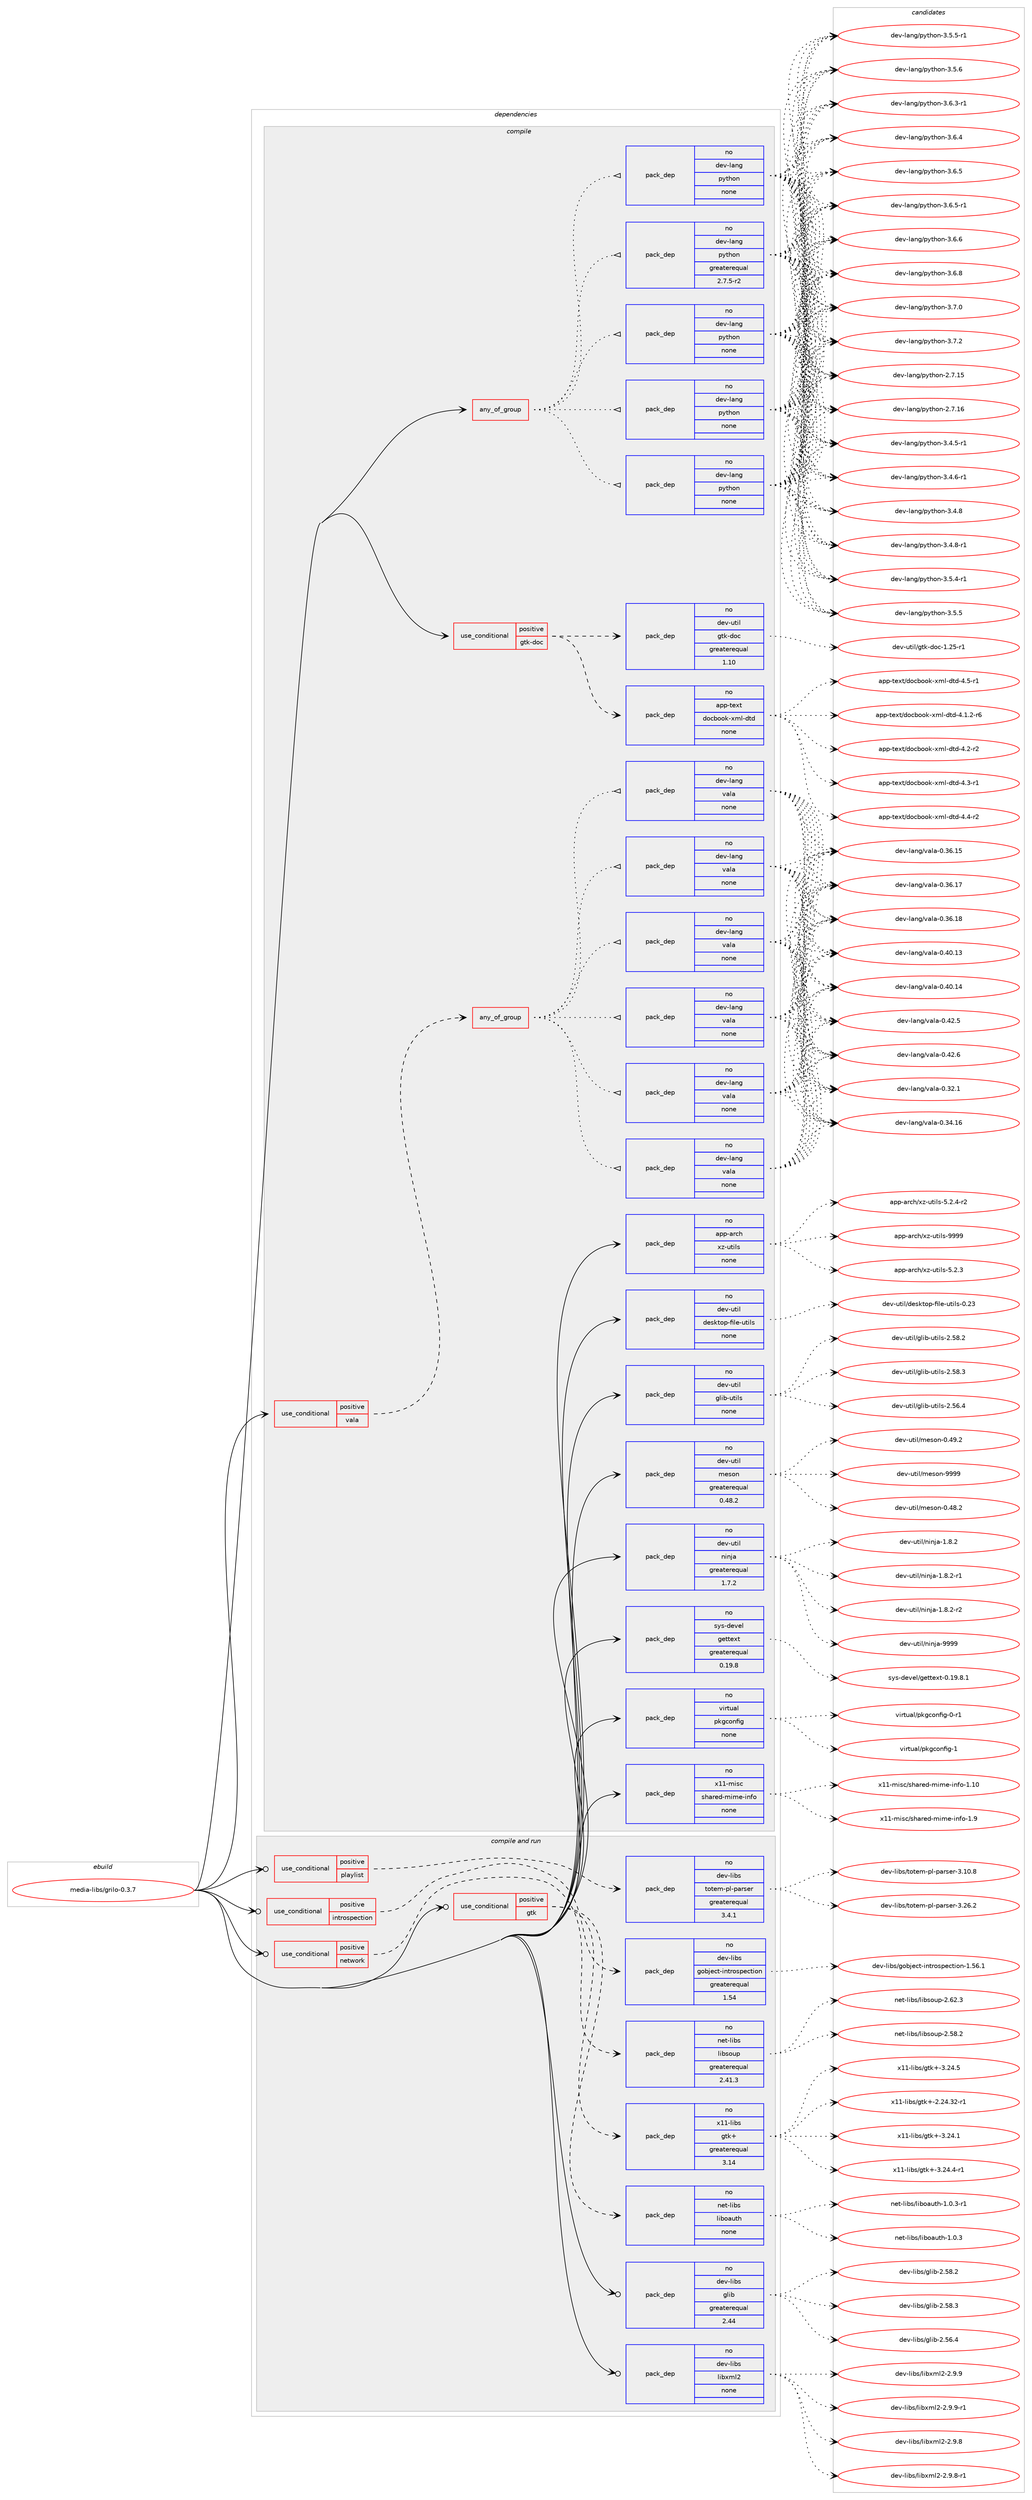 digraph prolog {

# *************
# Graph options
# *************

newrank=true;
concentrate=true;
compound=true;
graph [rankdir=LR,fontname=Helvetica,fontsize=10,ranksep=1.5];#, ranksep=2.5, nodesep=0.2];
edge  [arrowhead=vee];
node  [fontname=Helvetica,fontsize=10];

# **********
# The ebuild
# **********

subgraph cluster_leftcol {
color=gray;
rank=same;
label=<<i>ebuild</i>>;
id [label="media-libs/grilo-0.3.7", color=red, width=4, href="../media-libs/grilo-0.3.7.svg"];
}

# ****************
# The dependencies
# ****************

subgraph cluster_midcol {
color=gray;
label=<<i>dependencies</i>>;
subgraph cluster_compile {
fillcolor="#eeeeee";
style=filled;
label=<<i>compile</i>>;
subgraph any25022 {
dependency1610901 [label=<<TABLE BORDER="0" CELLBORDER="1" CELLSPACING="0" CELLPADDING="4"><TR><TD CELLPADDING="10">any_of_group</TD></TR></TABLE>>, shape=none, color=red];subgraph pack1151162 {
dependency1610902 [label=<<TABLE BORDER="0" CELLBORDER="1" CELLSPACING="0" CELLPADDING="4" WIDTH="220"><TR><TD ROWSPAN="6" CELLPADDING="30">pack_dep</TD></TR><TR><TD WIDTH="110">no</TD></TR><TR><TD>dev-lang</TD></TR><TR><TD>python</TD></TR><TR><TD>none</TD></TR><TR><TD></TD></TR></TABLE>>, shape=none, color=blue];
}
dependency1610901:e -> dependency1610902:w [weight=20,style="dotted",arrowhead="oinv"];
subgraph pack1151163 {
dependency1610903 [label=<<TABLE BORDER="0" CELLBORDER="1" CELLSPACING="0" CELLPADDING="4" WIDTH="220"><TR><TD ROWSPAN="6" CELLPADDING="30">pack_dep</TD></TR><TR><TD WIDTH="110">no</TD></TR><TR><TD>dev-lang</TD></TR><TR><TD>python</TD></TR><TR><TD>none</TD></TR><TR><TD></TD></TR></TABLE>>, shape=none, color=blue];
}
dependency1610901:e -> dependency1610903:w [weight=20,style="dotted",arrowhead="oinv"];
subgraph pack1151164 {
dependency1610904 [label=<<TABLE BORDER="0" CELLBORDER="1" CELLSPACING="0" CELLPADDING="4" WIDTH="220"><TR><TD ROWSPAN="6" CELLPADDING="30">pack_dep</TD></TR><TR><TD WIDTH="110">no</TD></TR><TR><TD>dev-lang</TD></TR><TR><TD>python</TD></TR><TR><TD>none</TD></TR><TR><TD></TD></TR></TABLE>>, shape=none, color=blue];
}
dependency1610901:e -> dependency1610904:w [weight=20,style="dotted",arrowhead="oinv"];
subgraph pack1151165 {
dependency1610905 [label=<<TABLE BORDER="0" CELLBORDER="1" CELLSPACING="0" CELLPADDING="4" WIDTH="220"><TR><TD ROWSPAN="6" CELLPADDING="30">pack_dep</TD></TR><TR><TD WIDTH="110">no</TD></TR><TR><TD>dev-lang</TD></TR><TR><TD>python</TD></TR><TR><TD>none</TD></TR><TR><TD></TD></TR></TABLE>>, shape=none, color=blue];
}
dependency1610901:e -> dependency1610905:w [weight=20,style="dotted",arrowhead="oinv"];
subgraph pack1151166 {
dependency1610906 [label=<<TABLE BORDER="0" CELLBORDER="1" CELLSPACING="0" CELLPADDING="4" WIDTH="220"><TR><TD ROWSPAN="6" CELLPADDING="30">pack_dep</TD></TR><TR><TD WIDTH="110">no</TD></TR><TR><TD>dev-lang</TD></TR><TR><TD>python</TD></TR><TR><TD>greaterequal</TD></TR><TR><TD>2.7.5-r2</TD></TR></TABLE>>, shape=none, color=blue];
}
dependency1610901:e -> dependency1610906:w [weight=20,style="dotted",arrowhead="oinv"];
}
id:e -> dependency1610901:w [weight=20,style="solid",arrowhead="vee"];
subgraph cond434018 {
dependency1610907 [label=<<TABLE BORDER="0" CELLBORDER="1" CELLSPACING="0" CELLPADDING="4"><TR><TD ROWSPAN="3" CELLPADDING="10">use_conditional</TD></TR><TR><TD>positive</TD></TR><TR><TD>gtk-doc</TD></TR></TABLE>>, shape=none, color=red];
subgraph pack1151167 {
dependency1610908 [label=<<TABLE BORDER="0" CELLBORDER="1" CELLSPACING="0" CELLPADDING="4" WIDTH="220"><TR><TD ROWSPAN="6" CELLPADDING="30">pack_dep</TD></TR><TR><TD WIDTH="110">no</TD></TR><TR><TD>dev-util</TD></TR><TR><TD>gtk-doc</TD></TR><TR><TD>greaterequal</TD></TR><TR><TD>1.10</TD></TR></TABLE>>, shape=none, color=blue];
}
dependency1610907:e -> dependency1610908:w [weight=20,style="dashed",arrowhead="vee"];
subgraph pack1151168 {
dependency1610909 [label=<<TABLE BORDER="0" CELLBORDER="1" CELLSPACING="0" CELLPADDING="4" WIDTH="220"><TR><TD ROWSPAN="6" CELLPADDING="30">pack_dep</TD></TR><TR><TD WIDTH="110">no</TD></TR><TR><TD>app-text</TD></TR><TR><TD>docbook-xml-dtd</TD></TR><TR><TD>none</TD></TR><TR><TD></TD></TR></TABLE>>, shape=none, color=blue];
}
dependency1610907:e -> dependency1610909:w [weight=20,style="dashed",arrowhead="vee"];
}
id:e -> dependency1610907:w [weight=20,style="solid",arrowhead="vee"];
subgraph cond434019 {
dependency1610910 [label=<<TABLE BORDER="0" CELLBORDER="1" CELLSPACING="0" CELLPADDING="4"><TR><TD ROWSPAN="3" CELLPADDING="10">use_conditional</TD></TR><TR><TD>positive</TD></TR><TR><TD>vala</TD></TR></TABLE>>, shape=none, color=red];
subgraph any25023 {
dependency1610911 [label=<<TABLE BORDER="0" CELLBORDER="1" CELLSPACING="0" CELLPADDING="4"><TR><TD CELLPADDING="10">any_of_group</TD></TR></TABLE>>, shape=none, color=red];subgraph pack1151169 {
dependency1610912 [label=<<TABLE BORDER="0" CELLBORDER="1" CELLSPACING="0" CELLPADDING="4" WIDTH="220"><TR><TD ROWSPAN="6" CELLPADDING="30">pack_dep</TD></TR><TR><TD WIDTH="110">no</TD></TR><TR><TD>dev-lang</TD></TR><TR><TD>vala</TD></TR><TR><TD>none</TD></TR><TR><TD></TD></TR></TABLE>>, shape=none, color=blue];
}
dependency1610911:e -> dependency1610912:w [weight=20,style="dotted",arrowhead="oinv"];
subgraph pack1151170 {
dependency1610913 [label=<<TABLE BORDER="0" CELLBORDER="1" CELLSPACING="0" CELLPADDING="4" WIDTH="220"><TR><TD ROWSPAN="6" CELLPADDING="30">pack_dep</TD></TR><TR><TD WIDTH="110">no</TD></TR><TR><TD>dev-lang</TD></TR><TR><TD>vala</TD></TR><TR><TD>none</TD></TR><TR><TD></TD></TR></TABLE>>, shape=none, color=blue];
}
dependency1610911:e -> dependency1610913:w [weight=20,style="dotted",arrowhead="oinv"];
subgraph pack1151171 {
dependency1610914 [label=<<TABLE BORDER="0" CELLBORDER="1" CELLSPACING="0" CELLPADDING="4" WIDTH="220"><TR><TD ROWSPAN="6" CELLPADDING="30">pack_dep</TD></TR><TR><TD WIDTH="110">no</TD></TR><TR><TD>dev-lang</TD></TR><TR><TD>vala</TD></TR><TR><TD>none</TD></TR><TR><TD></TD></TR></TABLE>>, shape=none, color=blue];
}
dependency1610911:e -> dependency1610914:w [weight=20,style="dotted",arrowhead="oinv"];
subgraph pack1151172 {
dependency1610915 [label=<<TABLE BORDER="0" CELLBORDER="1" CELLSPACING="0" CELLPADDING="4" WIDTH="220"><TR><TD ROWSPAN="6" CELLPADDING="30">pack_dep</TD></TR><TR><TD WIDTH="110">no</TD></TR><TR><TD>dev-lang</TD></TR><TR><TD>vala</TD></TR><TR><TD>none</TD></TR><TR><TD></TD></TR></TABLE>>, shape=none, color=blue];
}
dependency1610911:e -> dependency1610915:w [weight=20,style="dotted",arrowhead="oinv"];
subgraph pack1151173 {
dependency1610916 [label=<<TABLE BORDER="0" CELLBORDER="1" CELLSPACING="0" CELLPADDING="4" WIDTH="220"><TR><TD ROWSPAN="6" CELLPADDING="30">pack_dep</TD></TR><TR><TD WIDTH="110">no</TD></TR><TR><TD>dev-lang</TD></TR><TR><TD>vala</TD></TR><TR><TD>none</TD></TR><TR><TD></TD></TR></TABLE>>, shape=none, color=blue];
}
dependency1610911:e -> dependency1610916:w [weight=20,style="dotted",arrowhead="oinv"];
subgraph pack1151174 {
dependency1610917 [label=<<TABLE BORDER="0" CELLBORDER="1" CELLSPACING="0" CELLPADDING="4" WIDTH="220"><TR><TD ROWSPAN="6" CELLPADDING="30">pack_dep</TD></TR><TR><TD WIDTH="110">no</TD></TR><TR><TD>dev-lang</TD></TR><TR><TD>vala</TD></TR><TR><TD>none</TD></TR><TR><TD></TD></TR></TABLE>>, shape=none, color=blue];
}
dependency1610911:e -> dependency1610917:w [weight=20,style="dotted",arrowhead="oinv"];
}
dependency1610910:e -> dependency1610911:w [weight=20,style="dashed",arrowhead="vee"];
}
id:e -> dependency1610910:w [weight=20,style="solid",arrowhead="vee"];
subgraph pack1151175 {
dependency1610918 [label=<<TABLE BORDER="0" CELLBORDER="1" CELLSPACING="0" CELLPADDING="4" WIDTH="220"><TR><TD ROWSPAN="6" CELLPADDING="30">pack_dep</TD></TR><TR><TD WIDTH="110">no</TD></TR><TR><TD>app-arch</TD></TR><TR><TD>xz-utils</TD></TR><TR><TD>none</TD></TR><TR><TD></TD></TR></TABLE>>, shape=none, color=blue];
}
id:e -> dependency1610918:w [weight=20,style="solid",arrowhead="vee"];
subgraph pack1151176 {
dependency1610919 [label=<<TABLE BORDER="0" CELLBORDER="1" CELLSPACING="0" CELLPADDING="4" WIDTH="220"><TR><TD ROWSPAN="6" CELLPADDING="30">pack_dep</TD></TR><TR><TD WIDTH="110">no</TD></TR><TR><TD>dev-util</TD></TR><TR><TD>desktop-file-utils</TD></TR><TR><TD>none</TD></TR><TR><TD></TD></TR></TABLE>>, shape=none, color=blue];
}
id:e -> dependency1610919:w [weight=20,style="solid",arrowhead="vee"];
subgraph pack1151177 {
dependency1610920 [label=<<TABLE BORDER="0" CELLBORDER="1" CELLSPACING="0" CELLPADDING="4" WIDTH="220"><TR><TD ROWSPAN="6" CELLPADDING="30">pack_dep</TD></TR><TR><TD WIDTH="110">no</TD></TR><TR><TD>dev-util</TD></TR><TR><TD>glib-utils</TD></TR><TR><TD>none</TD></TR><TR><TD></TD></TR></TABLE>>, shape=none, color=blue];
}
id:e -> dependency1610920:w [weight=20,style="solid",arrowhead="vee"];
subgraph pack1151178 {
dependency1610921 [label=<<TABLE BORDER="0" CELLBORDER="1" CELLSPACING="0" CELLPADDING="4" WIDTH="220"><TR><TD ROWSPAN="6" CELLPADDING="30">pack_dep</TD></TR><TR><TD WIDTH="110">no</TD></TR><TR><TD>dev-util</TD></TR><TR><TD>meson</TD></TR><TR><TD>greaterequal</TD></TR><TR><TD>0.48.2</TD></TR></TABLE>>, shape=none, color=blue];
}
id:e -> dependency1610921:w [weight=20,style="solid",arrowhead="vee"];
subgraph pack1151179 {
dependency1610922 [label=<<TABLE BORDER="0" CELLBORDER="1" CELLSPACING="0" CELLPADDING="4" WIDTH="220"><TR><TD ROWSPAN="6" CELLPADDING="30">pack_dep</TD></TR><TR><TD WIDTH="110">no</TD></TR><TR><TD>dev-util</TD></TR><TR><TD>ninja</TD></TR><TR><TD>greaterequal</TD></TR><TR><TD>1.7.2</TD></TR></TABLE>>, shape=none, color=blue];
}
id:e -> dependency1610922:w [weight=20,style="solid",arrowhead="vee"];
subgraph pack1151180 {
dependency1610923 [label=<<TABLE BORDER="0" CELLBORDER="1" CELLSPACING="0" CELLPADDING="4" WIDTH="220"><TR><TD ROWSPAN="6" CELLPADDING="30">pack_dep</TD></TR><TR><TD WIDTH="110">no</TD></TR><TR><TD>sys-devel</TD></TR><TR><TD>gettext</TD></TR><TR><TD>greaterequal</TD></TR><TR><TD>0.19.8</TD></TR></TABLE>>, shape=none, color=blue];
}
id:e -> dependency1610923:w [weight=20,style="solid",arrowhead="vee"];
subgraph pack1151181 {
dependency1610924 [label=<<TABLE BORDER="0" CELLBORDER="1" CELLSPACING="0" CELLPADDING="4" WIDTH="220"><TR><TD ROWSPAN="6" CELLPADDING="30">pack_dep</TD></TR><TR><TD WIDTH="110">no</TD></TR><TR><TD>virtual</TD></TR><TR><TD>pkgconfig</TD></TR><TR><TD>none</TD></TR><TR><TD></TD></TR></TABLE>>, shape=none, color=blue];
}
id:e -> dependency1610924:w [weight=20,style="solid",arrowhead="vee"];
subgraph pack1151182 {
dependency1610925 [label=<<TABLE BORDER="0" CELLBORDER="1" CELLSPACING="0" CELLPADDING="4" WIDTH="220"><TR><TD ROWSPAN="6" CELLPADDING="30">pack_dep</TD></TR><TR><TD WIDTH="110">no</TD></TR><TR><TD>x11-misc</TD></TR><TR><TD>shared-mime-info</TD></TR><TR><TD>none</TD></TR><TR><TD></TD></TR></TABLE>>, shape=none, color=blue];
}
id:e -> dependency1610925:w [weight=20,style="solid",arrowhead="vee"];
}
subgraph cluster_compileandrun {
fillcolor="#eeeeee";
style=filled;
label=<<i>compile and run</i>>;
subgraph cond434020 {
dependency1610926 [label=<<TABLE BORDER="0" CELLBORDER="1" CELLSPACING="0" CELLPADDING="4"><TR><TD ROWSPAN="3" CELLPADDING="10">use_conditional</TD></TR><TR><TD>positive</TD></TR><TR><TD>gtk</TD></TR></TABLE>>, shape=none, color=red];
subgraph pack1151183 {
dependency1610927 [label=<<TABLE BORDER="0" CELLBORDER="1" CELLSPACING="0" CELLPADDING="4" WIDTH="220"><TR><TD ROWSPAN="6" CELLPADDING="30">pack_dep</TD></TR><TR><TD WIDTH="110">no</TD></TR><TR><TD>net-libs</TD></TR><TR><TD>liboauth</TD></TR><TR><TD>none</TD></TR><TR><TD></TD></TR></TABLE>>, shape=none, color=blue];
}
dependency1610926:e -> dependency1610927:w [weight=20,style="dashed",arrowhead="vee"];
subgraph pack1151184 {
dependency1610928 [label=<<TABLE BORDER="0" CELLBORDER="1" CELLSPACING="0" CELLPADDING="4" WIDTH="220"><TR><TD ROWSPAN="6" CELLPADDING="30">pack_dep</TD></TR><TR><TD WIDTH="110">no</TD></TR><TR><TD>x11-libs</TD></TR><TR><TD>gtk+</TD></TR><TR><TD>greaterequal</TD></TR><TR><TD>3.14</TD></TR></TABLE>>, shape=none, color=blue];
}
dependency1610926:e -> dependency1610928:w [weight=20,style="dashed",arrowhead="vee"];
}
id:e -> dependency1610926:w [weight=20,style="solid",arrowhead="odotvee"];
subgraph cond434021 {
dependency1610929 [label=<<TABLE BORDER="0" CELLBORDER="1" CELLSPACING="0" CELLPADDING="4"><TR><TD ROWSPAN="3" CELLPADDING="10">use_conditional</TD></TR><TR><TD>positive</TD></TR><TR><TD>introspection</TD></TR></TABLE>>, shape=none, color=red];
subgraph pack1151185 {
dependency1610930 [label=<<TABLE BORDER="0" CELLBORDER="1" CELLSPACING="0" CELLPADDING="4" WIDTH="220"><TR><TD ROWSPAN="6" CELLPADDING="30">pack_dep</TD></TR><TR><TD WIDTH="110">no</TD></TR><TR><TD>dev-libs</TD></TR><TR><TD>gobject-introspection</TD></TR><TR><TD>greaterequal</TD></TR><TR><TD>1.54</TD></TR></TABLE>>, shape=none, color=blue];
}
dependency1610929:e -> dependency1610930:w [weight=20,style="dashed",arrowhead="vee"];
}
id:e -> dependency1610929:w [weight=20,style="solid",arrowhead="odotvee"];
subgraph cond434022 {
dependency1610931 [label=<<TABLE BORDER="0" CELLBORDER="1" CELLSPACING="0" CELLPADDING="4"><TR><TD ROWSPAN="3" CELLPADDING="10">use_conditional</TD></TR><TR><TD>positive</TD></TR><TR><TD>network</TD></TR></TABLE>>, shape=none, color=red];
subgraph pack1151186 {
dependency1610932 [label=<<TABLE BORDER="0" CELLBORDER="1" CELLSPACING="0" CELLPADDING="4" WIDTH="220"><TR><TD ROWSPAN="6" CELLPADDING="30">pack_dep</TD></TR><TR><TD WIDTH="110">no</TD></TR><TR><TD>net-libs</TD></TR><TR><TD>libsoup</TD></TR><TR><TD>greaterequal</TD></TR><TR><TD>2.41.3</TD></TR></TABLE>>, shape=none, color=blue];
}
dependency1610931:e -> dependency1610932:w [weight=20,style="dashed",arrowhead="vee"];
}
id:e -> dependency1610931:w [weight=20,style="solid",arrowhead="odotvee"];
subgraph cond434023 {
dependency1610933 [label=<<TABLE BORDER="0" CELLBORDER="1" CELLSPACING="0" CELLPADDING="4"><TR><TD ROWSPAN="3" CELLPADDING="10">use_conditional</TD></TR><TR><TD>positive</TD></TR><TR><TD>playlist</TD></TR></TABLE>>, shape=none, color=red];
subgraph pack1151187 {
dependency1610934 [label=<<TABLE BORDER="0" CELLBORDER="1" CELLSPACING="0" CELLPADDING="4" WIDTH="220"><TR><TD ROWSPAN="6" CELLPADDING="30">pack_dep</TD></TR><TR><TD WIDTH="110">no</TD></TR><TR><TD>dev-libs</TD></TR><TR><TD>totem-pl-parser</TD></TR><TR><TD>greaterequal</TD></TR><TR><TD>3.4.1</TD></TR></TABLE>>, shape=none, color=blue];
}
dependency1610933:e -> dependency1610934:w [weight=20,style="dashed",arrowhead="vee"];
}
id:e -> dependency1610933:w [weight=20,style="solid",arrowhead="odotvee"];
subgraph pack1151188 {
dependency1610935 [label=<<TABLE BORDER="0" CELLBORDER="1" CELLSPACING="0" CELLPADDING="4" WIDTH="220"><TR><TD ROWSPAN="6" CELLPADDING="30">pack_dep</TD></TR><TR><TD WIDTH="110">no</TD></TR><TR><TD>dev-libs</TD></TR><TR><TD>glib</TD></TR><TR><TD>greaterequal</TD></TR><TR><TD>2.44</TD></TR></TABLE>>, shape=none, color=blue];
}
id:e -> dependency1610935:w [weight=20,style="solid",arrowhead="odotvee"];
subgraph pack1151189 {
dependency1610936 [label=<<TABLE BORDER="0" CELLBORDER="1" CELLSPACING="0" CELLPADDING="4" WIDTH="220"><TR><TD ROWSPAN="6" CELLPADDING="30">pack_dep</TD></TR><TR><TD WIDTH="110">no</TD></TR><TR><TD>dev-libs</TD></TR><TR><TD>libxml2</TD></TR><TR><TD>none</TD></TR><TR><TD></TD></TR></TABLE>>, shape=none, color=blue];
}
id:e -> dependency1610936:w [weight=20,style="solid",arrowhead="odotvee"];
}
subgraph cluster_run {
fillcolor="#eeeeee";
style=filled;
label=<<i>run</i>>;
}
}

# **************
# The candidates
# **************

subgraph cluster_choices {
rank=same;
color=gray;
label=<<i>candidates</i>>;

subgraph choice1151162 {
color=black;
nodesep=1;
choice10010111845108971101034711212111610411111045504655464953 [label="dev-lang/python-2.7.15", color=red, width=4,href="../dev-lang/python-2.7.15.svg"];
choice10010111845108971101034711212111610411111045504655464954 [label="dev-lang/python-2.7.16", color=red, width=4,href="../dev-lang/python-2.7.16.svg"];
choice1001011184510897110103471121211161041111104551465246534511449 [label="dev-lang/python-3.4.5-r1", color=red, width=4,href="../dev-lang/python-3.4.5-r1.svg"];
choice1001011184510897110103471121211161041111104551465246544511449 [label="dev-lang/python-3.4.6-r1", color=red, width=4,href="../dev-lang/python-3.4.6-r1.svg"];
choice100101118451089711010347112121116104111110455146524656 [label="dev-lang/python-3.4.8", color=red, width=4,href="../dev-lang/python-3.4.8.svg"];
choice1001011184510897110103471121211161041111104551465246564511449 [label="dev-lang/python-3.4.8-r1", color=red, width=4,href="../dev-lang/python-3.4.8-r1.svg"];
choice1001011184510897110103471121211161041111104551465346524511449 [label="dev-lang/python-3.5.4-r1", color=red, width=4,href="../dev-lang/python-3.5.4-r1.svg"];
choice100101118451089711010347112121116104111110455146534653 [label="dev-lang/python-3.5.5", color=red, width=4,href="../dev-lang/python-3.5.5.svg"];
choice1001011184510897110103471121211161041111104551465346534511449 [label="dev-lang/python-3.5.5-r1", color=red, width=4,href="../dev-lang/python-3.5.5-r1.svg"];
choice100101118451089711010347112121116104111110455146534654 [label="dev-lang/python-3.5.6", color=red, width=4,href="../dev-lang/python-3.5.6.svg"];
choice1001011184510897110103471121211161041111104551465446514511449 [label="dev-lang/python-3.6.3-r1", color=red, width=4,href="../dev-lang/python-3.6.3-r1.svg"];
choice100101118451089711010347112121116104111110455146544652 [label="dev-lang/python-3.6.4", color=red, width=4,href="../dev-lang/python-3.6.4.svg"];
choice100101118451089711010347112121116104111110455146544653 [label="dev-lang/python-3.6.5", color=red, width=4,href="../dev-lang/python-3.6.5.svg"];
choice1001011184510897110103471121211161041111104551465446534511449 [label="dev-lang/python-3.6.5-r1", color=red, width=4,href="../dev-lang/python-3.6.5-r1.svg"];
choice100101118451089711010347112121116104111110455146544654 [label="dev-lang/python-3.6.6", color=red, width=4,href="../dev-lang/python-3.6.6.svg"];
choice100101118451089711010347112121116104111110455146544656 [label="dev-lang/python-3.6.8", color=red, width=4,href="../dev-lang/python-3.6.8.svg"];
choice100101118451089711010347112121116104111110455146554648 [label="dev-lang/python-3.7.0", color=red, width=4,href="../dev-lang/python-3.7.0.svg"];
choice100101118451089711010347112121116104111110455146554650 [label="dev-lang/python-3.7.2", color=red, width=4,href="../dev-lang/python-3.7.2.svg"];
dependency1610902:e -> choice10010111845108971101034711212111610411111045504655464953:w [style=dotted,weight="100"];
dependency1610902:e -> choice10010111845108971101034711212111610411111045504655464954:w [style=dotted,weight="100"];
dependency1610902:e -> choice1001011184510897110103471121211161041111104551465246534511449:w [style=dotted,weight="100"];
dependency1610902:e -> choice1001011184510897110103471121211161041111104551465246544511449:w [style=dotted,weight="100"];
dependency1610902:e -> choice100101118451089711010347112121116104111110455146524656:w [style=dotted,weight="100"];
dependency1610902:e -> choice1001011184510897110103471121211161041111104551465246564511449:w [style=dotted,weight="100"];
dependency1610902:e -> choice1001011184510897110103471121211161041111104551465346524511449:w [style=dotted,weight="100"];
dependency1610902:e -> choice100101118451089711010347112121116104111110455146534653:w [style=dotted,weight="100"];
dependency1610902:e -> choice1001011184510897110103471121211161041111104551465346534511449:w [style=dotted,weight="100"];
dependency1610902:e -> choice100101118451089711010347112121116104111110455146534654:w [style=dotted,weight="100"];
dependency1610902:e -> choice1001011184510897110103471121211161041111104551465446514511449:w [style=dotted,weight="100"];
dependency1610902:e -> choice100101118451089711010347112121116104111110455146544652:w [style=dotted,weight="100"];
dependency1610902:e -> choice100101118451089711010347112121116104111110455146544653:w [style=dotted,weight="100"];
dependency1610902:e -> choice1001011184510897110103471121211161041111104551465446534511449:w [style=dotted,weight="100"];
dependency1610902:e -> choice100101118451089711010347112121116104111110455146544654:w [style=dotted,weight="100"];
dependency1610902:e -> choice100101118451089711010347112121116104111110455146544656:w [style=dotted,weight="100"];
dependency1610902:e -> choice100101118451089711010347112121116104111110455146554648:w [style=dotted,weight="100"];
dependency1610902:e -> choice100101118451089711010347112121116104111110455146554650:w [style=dotted,weight="100"];
}
subgraph choice1151163 {
color=black;
nodesep=1;
choice10010111845108971101034711212111610411111045504655464953 [label="dev-lang/python-2.7.15", color=red, width=4,href="../dev-lang/python-2.7.15.svg"];
choice10010111845108971101034711212111610411111045504655464954 [label="dev-lang/python-2.7.16", color=red, width=4,href="../dev-lang/python-2.7.16.svg"];
choice1001011184510897110103471121211161041111104551465246534511449 [label="dev-lang/python-3.4.5-r1", color=red, width=4,href="../dev-lang/python-3.4.5-r1.svg"];
choice1001011184510897110103471121211161041111104551465246544511449 [label="dev-lang/python-3.4.6-r1", color=red, width=4,href="../dev-lang/python-3.4.6-r1.svg"];
choice100101118451089711010347112121116104111110455146524656 [label="dev-lang/python-3.4.8", color=red, width=4,href="../dev-lang/python-3.4.8.svg"];
choice1001011184510897110103471121211161041111104551465246564511449 [label="dev-lang/python-3.4.8-r1", color=red, width=4,href="../dev-lang/python-3.4.8-r1.svg"];
choice1001011184510897110103471121211161041111104551465346524511449 [label="dev-lang/python-3.5.4-r1", color=red, width=4,href="../dev-lang/python-3.5.4-r1.svg"];
choice100101118451089711010347112121116104111110455146534653 [label="dev-lang/python-3.5.5", color=red, width=4,href="../dev-lang/python-3.5.5.svg"];
choice1001011184510897110103471121211161041111104551465346534511449 [label="dev-lang/python-3.5.5-r1", color=red, width=4,href="../dev-lang/python-3.5.5-r1.svg"];
choice100101118451089711010347112121116104111110455146534654 [label="dev-lang/python-3.5.6", color=red, width=4,href="../dev-lang/python-3.5.6.svg"];
choice1001011184510897110103471121211161041111104551465446514511449 [label="dev-lang/python-3.6.3-r1", color=red, width=4,href="../dev-lang/python-3.6.3-r1.svg"];
choice100101118451089711010347112121116104111110455146544652 [label="dev-lang/python-3.6.4", color=red, width=4,href="../dev-lang/python-3.6.4.svg"];
choice100101118451089711010347112121116104111110455146544653 [label="dev-lang/python-3.6.5", color=red, width=4,href="../dev-lang/python-3.6.5.svg"];
choice1001011184510897110103471121211161041111104551465446534511449 [label="dev-lang/python-3.6.5-r1", color=red, width=4,href="../dev-lang/python-3.6.5-r1.svg"];
choice100101118451089711010347112121116104111110455146544654 [label="dev-lang/python-3.6.6", color=red, width=4,href="../dev-lang/python-3.6.6.svg"];
choice100101118451089711010347112121116104111110455146544656 [label="dev-lang/python-3.6.8", color=red, width=4,href="../dev-lang/python-3.6.8.svg"];
choice100101118451089711010347112121116104111110455146554648 [label="dev-lang/python-3.7.0", color=red, width=4,href="../dev-lang/python-3.7.0.svg"];
choice100101118451089711010347112121116104111110455146554650 [label="dev-lang/python-3.7.2", color=red, width=4,href="../dev-lang/python-3.7.2.svg"];
dependency1610903:e -> choice10010111845108971101034711212111610411111045504655464953:w [style=dotted,weight="100"];
dependency1610903:e -> choice10010111845108971101034711212111610411111045504655464954:w [style=dotted,weight="100"];
dependency1610903:e -> choice1001011184510897110103471121211161041111104551465246534511449:w [style=dotted,weight="100"];
dependency1610903:e -> choice1001011184510897110103471121211161041111104551465246544511449:w [style=dotted,weight="100"];
dependency1610903:e -> choice100101118451089711010347112121116104111110455146524656:w [style=dotted,weight="100"];
dependency1610903:e -> choice1001011184510897110103471121211161041111104551465246564511449:w [style=dotted,weight="100"];
dependency1610903:e -> choice1001011184510897110103471121211161041111104551465346524511449:w [style=dotted,weight="100"];
dependency1610903:e -> choice100101118451089711010347112121116104111110455146534653:w [style=dotted,weight="100"];
dependency1610903:e -> choice1001011184510897110103471121211161041111104551465346534511449:w [style=dotted,weight="100"];
dependency1610903:e -> choice100101118451089711010347112121116104111110455146534654:w [style=dotted,weight="100"];
dependency1610903:e -> choice1001011184510897110103471121211161041111104551465446514511449:w [style=dotted,weight="100"];
dependency1610903:e -> choice100101118451089711010347112121116104111110455146544652:w [style=dotted,weight="100"];
dependency1610903:e -> choice100101118451089711010347112121116104111110455146544653:w [style=dotted,weight="100"];
dependency1610903:e -> choice1001011184510897110103471121211161041111104551465446534511449:w [style=dotted,weight="100"];
dependency1610903:e -> choice100101118451089711010347112121116104111110455146544654:w [style=dotted,weight="100"];
dependency1610903:e -> choice100101118451089711010347112121116104111110455146544656:w [style=dotted,weight="100"];
dependency1610903:e -> choice100101118451089711010347112121116104111110455146554648:w [style=dotted,weight="100"];
dependency1610903:e -> choice100101118451089711010347112121116104111110455146554650:w [style=dotted,weight="100"];
}
subgraph choice1151164 {
color=black;
nodesep=1;
choice10010111845108971101034711212111610411111045504655464953 [label="dev-lang/python-2.7.15", color=red, width=4,href="../dev-lang/python-2.7.15.svg"];
choice10010111845108971101034711212111610411111045504655464954 [label="dev-lang/python-2.7.16", color=red, width=4,href="../dev-lang/python-2.7.16.svg"];
choice1001011184510897110103471121211161041111104551465246534511449 [label="dev-lang/python-3.4.5-r1", color=red, width=4,href="../dev-lang/python-3.4.5-r1.svg"];
choice1001011184510897110103471121211161041111104551465246544511449 [label="dev-lang/python-3.4.6-r1", color=red, width=4,href="../dev-lang/python-3.4.6-r1.svg"];
choice100101118451089711010347112121116104111110455146524656 [label="dev-lang/python-3.4.8", color=red, width=4,href="../dev-lang/python-3.4.8.svg"];
choice1001011184510897110103471121211161041111104551465246564511449 [label="dev-lang/python-3.4.8-r1", color=red, width=4,href="../dev-lang/python-3.4.8-r1.svg"];
choice1001011184510897110103471121211161041111104551465346524511449 [label="dev-lang/python-3.5.4-r1", color=red, width=4,href="../dev-lang/python-3.5.4-r1.svg"];
choice100101118451089711010347112121116104111110455146534653 [label="dev-lang/python-3.5.5", color=red, width=4,href="../dev-lang/python-3.5.5.svg"];
choice1001011184510897110103471121211161041111104551465346534511449 [label="dev-lang/python-3.5.5-r1", color=red, width=4,href="../dev-lang/python-3.5.5-r1.svg"];
choice100101118451089711010347112121116104111110455146534654 [label="dev-lang/python-3.5.6", color=red, width=4,href="../dev-lang/python-3.5.6.svg"];
choice1001011184510897110103471121211161041111104551465446514511449 [label="dev-lang/python-3.6.3-r1", color=red, width=4,href="../dev-lang/python-3.6.3-r1.svg"];
choice100101118451089711010347112121116104111110455146544652 [label="dev-lang/python-3.6.4", color=red, width=4,href="../dev-lang/python-3.6.4.svg"];
choice100101118451089711010347112121116104111110455146544653 [label="dev-lang/python-3.6.5", color=red, width=4,href="../dev-lang/python-3.6.5.svg"];
choice1001011184510897110103471121211161041111104551465446534511449 [label="dev-lang/python-3.6.5-r1", color=red, width=4,href="../dev-lang/python-3.6.5-r1.svg"];
choice100101118451089711010347112121116104111110455146544654 [label="dev-lang/python-3.6.6", color=red, width=4,href="../dev-lang/python-3.6.6.svg"];
choice100101118451089711010347112121116104111110455146544656 [label="dev-lang/python-3.6.8", color=red, width=4,href="../dev-lang/python-3.6.8.svg"];
choice100101118451089711010347112121116104111110455146554648 [label="dev-lang/python-3.7.0", color=red, width=4,href="../dev-lang/python-3.7.0.svg"];
choice100101118451089711010347112121116104111110455146554650 [label="dev-lang/python-3.7.2", color=red, width=4,href="../dev-lang/python-3.7.2.svg"];
dependency1610904:e -> choice10010111845108971101034711212111610411111045504655464953:w [style=dotted,weight="100"];
dependency1610904:e -> choice10010111845108971101034711212111610411111045504655464954:w [style=dotted,weight="100"];
dependency1610904:e -> choice1001011184510897110103471121211161041111104551465246534511449:w [style=dotted,weight="100"];
dependency1610904:e -> choice1001011184510897110103471121211161041111104551465246544511449:w [style=dotted,weight="100"];
dependency1610904:e -> choice100101118451089711010347112121116104111110455146524656:w [style=dotted,weight="100"];
dependency1610904:e -> choice1001011184510897110103471121211161041111104551465246564511449:w [style=dotted,weight="100"];
dependency1610904:e -> choice1001011184510897110103471121211161041111104551465346524511449:w [style=dotted,weight="100"];
dependency1610904:e -> choice100101118451089711010347112121116104111110455146534653:w [style=dotted,weight="100"];
dependency1610904:e -> choice1001011184510897110103471121211161041111104551465346534511449:w [style=dotted,weight="100"];
dependency1610904:e -> choice100101118451089711010347112121116104111110455146534654:w [style=dotted,weight="100"];
dependency1610904:e -> choice1001011184510897110103471121211161041111104551465446514511449:w [style=dotted,weight="100"];
dependency1610904:e -> choice100101118451089711010347112121116104111110455146544652:w [style=dotted,weight="100"];
dependency1610904:e -> choice100101118451089711010347112121116104111110455146544653:w [style=dotted,weight="100"];
dependency1610904:e -> choice1001011184510897110103471121211161041111104551465446534511449:w [style=dotted,weight="100"];
dependency1610904:e -> choice100101118451089711010347112121116104111110455146544654:w [style=dotted,weight="100"];
dependency1610904:e -> choice100101118451089711010347112121116104111110455146544656:w [style=dotted,weight="100"];
dependency1610904:e -> choice100101118451089711010347112121116104111110455146554648:w [style=dotted,weight="100"];
dependency1610904:e -> choice100101118451089711010347112121116104111110455146554650:w [style=dotted,weight="100"];
}
subgraph choice1151165 {
color=black;
nodesep=1;
choice10010111845108971101034711212111610411111045504655464953 [label="dev-lang/python-2.7.15", color=red, width=4,href="../dev-lang/python-2.7.15.svg"];
choice10010111845108971101034711212111610411111045504655464954 [label="dev-lang/python-2.7.16", color=red, width=4,href="../dev-lang/python-2.7.16.svg"];
choice1001011184510897110103471121211161041111104551465246534511449 [label="dev-lang/python-3.4.5-r1", color=red, width=4,href="../dev-lang/python-3.4.5-r1.svg"];
choice1001011184510897110103471121211161041111104551465246544511449 [label="dev-lang/python-3.4.6-r1", color=red, width=4,href="../dev-lang/python-3.4.6-r1.svg"];
choice100101118451089711010347112121116104111110455146524656 [label="dev-lang/python-3.4.8", color=red, width=4,href="../dev-lang/python-3.4.8.svg"];
choice1001011184510897110103471121211161041111104551465246564511449 [label="dev-lang/python-3.4.8-r1", color=red, width=4,href="../dev-lang/python-3.4.8-r1.svg"];
choice1001011184510897110103471121211161041111104551465346524511449 [label="dev-lang/python-3.5.4-r1", color=red, width=4,href="../dev-lang/python-3.5.4-r1.svg"];
choice100101118451089711010347112121116104111110455146534653 [label="dev-lang/python-3.5.5", color=red, width=4,href="../dev-lang/python-3.5.5.svg"];
choice1001011184510897110103471121211161041111104551465346534511449 [label="dev-lang/python-3.5.5-r1", color=red, width=4,href="../dev-lang/python-3.5.5-r1.svg"];
choice100101118451089711010347112121116104111110455146534654 [label="dev-lang/python-3.5.6", color=red, width=4,href="../dev-lang/python-3.5.6.svg"];
choice1001011184510897110103471121211161041111104551465446514511449 [label="dev-lang/python-3.6.3-r1", color=red, width=4,href="../dev-lang/python-3.6.3-r1.svg"];
choice100101118451089711010347112121116104111110455146544652 [label="dev-lang/python-3.6.4", color=red, width=4,href="../dev-lang/python-3.6.4.svg"];
choice100101118451089711010347112121116104111110455146544653 [label="dev-lang/python-3.6.5", color=red, width=4,href="../dev-lang/python-3.6.5.svg"];
choice1001011184510897110103471121211161041111104551465446534511449 [label="dev-lang/python-3.6.5-r1", color=red, width=4,href="../dev-lang/python-3.6.5-r1.svg"];
choice100101118451089711010347112121116104111110455146544654 [label="dev-lang/python-3.6.6", color=red, width=4,href="../dev-lang/python-3.6.6.svg"];
choice100101118451089711010347112121116104111110455146544656 [label="dev-lang/python-3.6.8", color=red, width=4,href="../dev-lang/python-3.6.8.svg"];
choice100101118451089711010347112121116104111110455146554648 [label="dev-lang/python-3.7.0", color=red, width=4,href="../dev-lang/python-3.7.0.svg"];
choice100101118451089711010347112121116104111110455146554650 [label="dev-lang/python-3.7.2", color=red, width=4,href="../dev-lang/python-3.7.2.svg"];
dependency1610905:e -> choice10010111845108971101034711212111610411111045504655464953:w [style=dotted,weight="100"];
dependency1610905:e -> choice10010111845108971101034711212111610411111045504655464954:w [style=dotted,weight="100"];
dependency1610905:e -> choice1001011184510897110103471121211161041111104551465246534511449:w [style=dotted,weight="100"];
dependency1610905:e -> choice1001011184510897110103471121211161041111104551465246544511449:w [style=dotted,weight="100"];
dependency1610905:e -> choice100101118451089711010347112121116104111110455146524656:w [style=dotted,weight="100"];
dependency1610905:e -> choice1001011184510897110103471121211161041111104551465246564511449:w [style=dotted,weight="100"];
dependency1610905:e -> choice1001011184510897110103471121211161041111104551465346524511449:w [style=dotted,weight="100"];
dependency1610905:e -> choice100101118451089711010347112121116104111110455146534653:w [style=dotted,weight="100"];
dependency1610905:e -> choice1001011184510897110103471121211161041111104551465346534511449:w [style=dotted,weight="100"];
dependency1610905:e -> choice100101118451089711010347112121116104111110455146534654:w [style=dotted,weight="100"];
dependency1610905:e -> choice1001011184510897110103471121211161041111104551465446514511449:w [style=dotted,weight="100"];
dependency1610905:e -> choice100101118451089711010347112121116104111110455146544652:w [style=dotted,weight="100"];
dependency1610905:e -> choice100101118451089711010347112121116104111110455146544653:w [style=dotted,weight="100"];
dependency1610905:e -> choice1001011184510897110103471121211161041111104551465446534511449:w [style=dotted,weight="100"];
dependency1610905:e -> choice100101118451089711010347112121116104111110455146544654:w [style=dotted,weight="100"];
dependency1610905:e -> choice100101118451089711010347112121116104111110455146544656:w [style=dotted,weight="100"];
dependency1610905:e -> choice100101118451089711010347112121116104111110455146554648:w [style=dotted,weight="100"];
dependency1610905:e -> choice100101118451089711010347112121116104111110455146554650:w [style=dotted,weight="100"];
}
subgraph choice1151166 {
color=black;
nodesep=1;
choice10010111845108971101034711212111610411111045504655464953 [label="dev-lang/python-2.7.15", color=red, width=4,href="../dev-lang/python-2.7.15.svg"];
choice10010111845108971101034711212111610411111045504655464954 [label="dev-lang/python-2.7.16", color=red, width=4,href="../dev-lang/python-2.7.16.svg"];
choice1001011184510897110103471121211161041111104551465246534511449 [label="dev-lang/python-3.4.5-r1", color=red, width=4,href="../dev-lang/python-3.4.5-r1.svg"];
choice1001011184510897110103471121211161041111104551465246544511449 [label="dev-lang/python-3.4.6-r1", color=red, width=4,href="../dev-lang/python-3.4.6-r1.svg"];
choice100101118451089711010347112121116104111110455146524656 [label="dev-lang/python-3.4.8", color=red, width=4,href="../dev-lang/python-3.4.8.svg"];
choice1001011184510897110103471121211161041111104551465246564511449 [label="dev-lang/python-3.4.8-r1", color=red, width=4,href="../dev-lang/python-3.4.8-r1.svg"];
choice1001011184510897110103471121211161041111104551465346524511449 [label="dev-lang/python-3.5.4-r1", color=red, width=4,href="../dev-lang/python-3.5.4-r1.svg"];
choice100101118451089711010347112121116104111110455146534653 [label="dev-lang/python-3.5.5", color=red, width=4,href="../dev-lang/python-3.5.5.svg"];
choice1001011184510897110103471121211161041111104551465346534511449 [label="dev-lang/python-3.5.5-r1", color=red, width=4,href="../dev-lang/python-3.5.5-r1.svg"];
choice100101118451089711010347112121116104111110455146534654 [label="dev-lang/python-3.5.6", color=red, width=4,href="../dev-lang/python-3.5.6.svg"];
choice1001011184510897110103471121211161041111104551465446514511449 [label="dev-lang/python-3.6.3-r1", color=red, width=4,href="../dev-lang/python-3.6.3-r1.svg"];
choice100101118451089711010347112121116104111110455146544652 [label="dev-lang/python-3.6.4", color=red, width=4,href="../dev-lang/python-3.6.4.svg"];
choice100101118451089711010347112121116104111110455146544653 [label="dev-lang/python-3.6.5", color=red, width=4,href="../dev-lang/python-3.6.5.svg"];
choice1001011184510897110103471121211161041111104551465446534511449 [label="dev-lang/python-3.6.5-r1", color=red, width=4,href="../dev-lang/python-3.6.5-r1.svg"];
choice100101118451089711010347112121116104111110455146544654 [label="dev-lang/python-3.6.6", color=red, width=4,href="../dev-lang/python-3.6.6.svg"];
choice100101118451089711010347112121116104111110455146544656 [label="dev-lang/python-3.6.8", color=red, width=4,href="../dev-lang/python-3.6.8.svg"];
choice100101118451089711010347112121116104111110455146554648 [label="dev-lang/python-3.7.0", color=red, width=4,href="../dev-lang/python-3.7.0.svg"];
choice100101118451089711010347112121116104111110455146554650 [label="dev-lang/python-3.7.2", color=red, width=4,href="../dev-lang/python-3.7.2.svg"];
dependency1610906:e -> choice10010111845108971101034711212111610411111045504655464953:w [style=dotted,weight="100"];
dependency1610906:e -> choice10010111845108971101034711212111610411111045504655464954:w [style=dotted,weight="100"];
dependency1610906:e -> choice1001011184510897110103471121211161041111104551465246534511449:w [style=dotted,weight="100"];
dependency1610906:e -> choice1001011184510897110103471121211161041111104551465246544511449:w [style=dotted,weight="100"];
dependency1610906:e -> choice100101118451089711010347112121116104111110455146524656:w [style=dotted,weight="100"];
dependency1610906:e -> choice1001011184510897110103471121211161041111104551465246564511449:w [style=dotted,weight="100"];
dependency1610906:e -> choice1001011184510897110103471121211161041111104551465346524511449:w [style=dotted,weight="100"];
dependency1610906:e -> choice100101118451089711010347112121116104111110455146534653:w [style=dotted,weight="100"];
dependency1610906:e -> choice1001011184510897110103471121211161041111104551465346534511449:w [style=dotted,weight="100"];
dependency1610906:e -> choice100101118451089711010347112121116104111110455146534654:w [style=dotted,weight="100"];
dependency1610906:e -> choice1001011184510897110103471121211161041111104551465446514511449:w [style=dotted,weight="100"];
dependency1610906:e -> choice100101118451089711010347112121116104111110455146544652:w [style=dotted,weight="100"];
dependency1610906:e -> choice100101118451089711010347112121116104111110455146544653:w [style=dotted,weight="100"];
dependency1610906:e -> choice1001011184510897110103471121211161041111104551465446534511449:w [style=dotted,weight="100"];
dependency1610906:e -> choice100101118451089711010347112121116104111110455146544654:w [style=dotted,weight="100"];
dependency1610906:e -> choice100101118451089711010347112121116104111110455146544656:w [style=dotted,weight="100"];
dependency1610906:e -> choice100101118451089711010347112121116104111110455146554648:w [style=dotted,weight="100"];
dependency1610906:e -> choice100101118451089711010347112121116104111110455146554650:w [style=dotted,weight="100"];
}
subgraph choice1151167 {
color=black;
nodesep=1;
choice1001011184511711610510847103116107451001119945494650534511449 [label="dev-util/gtk-doc-1.25-r1", color=red, width=4,href="../dev-util/gtk-doc-1.25-r1.svg"];
dependency1610908:e -> choice1001011184511711610510847103116107451001119945494650534511449:w [style=dotted,weight="100"];
}
subgraph choice1151168 {
color=black;
nodesep=1;
choice971121124511610112011647100111999811111110745120109108451001161004552464946504511454 [label="app-text/docbook-xml-dtd-4.1.2-r6", color=red, width=4,href="../app-text/docbook-xml-dtd-4.1.2-r6.svg"];
choice97112112451161011201164710011199981111111074512010910845100116100455246504511450 [label="app-text/docbook-xml-dtd-4.2-r2", color=red, width=4,href="../app-text/docbook-xml-dtd-4.2-r2.svg"];
choice97112112451161011201164710011199981111111074512010910845100116100455246514511449 [label="app-text/docbook-xml-dtd-4.3-r1", color=red, width=4,href="../app-text/docbook-xml-dtd-4.3-r1.svg"];
choice97112112451161011201164710011199981111111074512010910845100116100455246524511450 [label="app-text/docbook-xml-dtd-4.4-r2", color=red, width=4,href="../app-text/docbook-xml-dtd-4.4-r2.svg"];
choice97112112451161011201164710011199981111111074512010910845100116100455246534511449 [label="app-text/docbook-xml-dtd-4.5-r1", color=red, width=4,href="../app-text/docbook-xml-dtd-4.5-r1.svg"];
dependency1610909:e -> choice971121124511610112011647100111999811111110745120109108451001161004552464946504511454:w [style=dotted,weight="100"];
dependency1610909:e -> choice97112112451161011201164710011199981111111074512010910845100116100455246504511450:w [style=dotted,weight="100"];
dependency1610909:e -> choice97112112451161011201164710011199981111111074512010910845100116100455246514511449:w [style=dotted,weight="100"];
dependency1610909:e -> choice97112112451161011201164710011199981111111074512010910845100116100455246524511450:w [style=dotted,weight="100"];
dependency1610909:e -> choice97112112451161011201164710011199981111111074512010910845100116100455246534511449:w [style=dotted,weight="100"];
}
subgraph choice1151169 {
color=black;
nodesep=1;
choice100101118451089711010347118971089745484651504649 [label="dev-lang/vala-0.32.1", color=red, width=4,href="../dev-lang/vala-0.32.1.svg"];
choice10010111845108971101034711897108974548465152464954 [label="dev-lang/vala-0.34.16", color=red, width=4,href="../dev-lang/vala-0.34.16.svg"];
choice10010111845108971101034711897108974548465154464953 [label="dev-lang/vala-0.36.15", color=red, width=4,href="../dev-lang/vala-0.36.15.svg"];
choice10010111845108971101034711897108974548465154464955 [label="dev-lang/vala-0.36.17", color=red, width=4,href="../dev-lang/vala-0.36.17.svg"];
choice10010111845108971101034711897108974548465154464956 [label="dev-lang/vala-0.36.18", color=red, width=4,href="../dev-lang/vala-0.36.18.svg"];
choice10010111845108971101034711897108974548465248464951 [label="dev-lang/vala-0.40.13", color=red, width=4,href="../dev-lang/vala-0.40.13.svg"];
choice10010111845108971101034711897108974548465248464952 [label="dev-lang/vala-0.40.14", color=red, width=4,href="../dev-lang/vala-0.40.14.svg"];
choice100101118451089711010347118971089745484652504653 [label="dev-lang/vala-0.42.5", color=red, width=4,href="../dev-lang/vala-0.42.5.svg"];
choice100101118451089711010347118971089745484652504654 [label="dev-lang/vala-0.42.6", color=red, width=4,href="../dev-lang/vala-0.42.6.svg"];
dependency1610912:e -> choice100101118451089711010347118971089745484651504649:w [style=dotted,weight="100"];
dependency1610912:e -> choice10010111845108971101034711897108974548465152464954:w [style=dotted,weight="100"];
dependency1610912:e -> choice10010111845108971101034711897108974548465154464953:w [style=dotted,weight="100"];
dependency1610912:e -> choice10010111845108971101034711897108974548465154464955:w [style=dotted,weight="100"];
dependency1610912:e -> choice10010111845108971101034711897108974548465154464956:w [style=dotted,weight="100"];
dependency1610912:e -> choice10010111845108971101034711897108974548465248464951:w [style=dotted,weight="100"];
dependency1610912:e -> choice10010111845108971101034711897108974548465248464952:w [style=dotted,weight="100"];
dependency1610912:e -> choice100101118451089711010347118971089745484652504653:w [style=dotted,weight="100"];
dependency1610912:e -> choice100101118451089711010347118971089745484652504654:w [style=dotted,weight="100"];
}
subgraph choice1151170 {
color=black;
nodesep=1;
choice100101118451089711010347118971089745484651504649 [label="dev-lang/vala-0.32.1", color=red, width=4,href="../dev-lang/vala-0.32.1.svg"];
choice10010111845108971101034711897108974548465152464954 [label="dev-lang/vala-0.34.16", color=red, width=4,href="../dev-lang/vala-0.34.16.svg"];
choice10010111845108971101034711897108974548465154464953 [label="dev-lang/vala-0.36.15", color=red, width=4,href="../dev-lang/vala-0.36.15.svg"];
choice10010111845108971101034711897108974548465154464955 [label="dev-lang/vala-0.36.17", color=red, width=4,href="../dev-lang/vala-0.36.17.svg"];
choice10010111845108971101034711897108974548465154464956 [label="dev-lang/vala-0.36.18", color=red, width=4,href="../dev-lang/vala-0.36.18.svg"];
choice10010111845108971101034711897108974548465248464951 [label="dev-lang/vala-0.40.13", color=red, width=4,href="../dev-lang/vala-0.40.13.svg"];
choice10010111845108971101034711897108974548465248464952 [label="dev-lang/vala-0.40.14", color=red, width=4,href="../dev-lang/vala-0.40.14.svg"];
choice100101118451089711010347118971089745484652504653 [label="dev-lang/vala-0.42.5", color=red, width=4,href="../dev-lang/vala-0.42.5.svg"];
choice100101118451089711010347118971089745484652504654 [label="dev-lang/vala-0.42.6", color=red, width=4,href="../dev-lang/vala-0.42.6.svg"];
dependency1610913:e -> choice100101118451089711010347118971089745484651504649:w [style=dotted,weight="100"];
dependency1610913:e -> choice10010111845108971101034711897108974548465152464954:w [style=dotted,weight="100"];
dependency1610913:e -> choice10010111845108971101034711897108974548465154464953:w [style=dotted,weight="100"];
dependency1610913:e -> choice10010111845108971101034711897108974548465154464955:w [style=dotted,weight="100"];
dependency1610913:e -> choice10010111845108971101034711897108974548465154464956:w [style=dotted,weight="100"];
dependency1610913:e -> choice10010111845108971101034711897108974548465248464951:w [style=dotted,weight="100"];
dependency1610913:e -> choice10010111845108971101034711897108974548465248464952:w [style=dotted,weight="100"];
dependency1610913:e -> choice100101118451089711010347118971089745484652504653:w [style=dotted,weight="100"];
dependency1610913:e -> choice100101118451089711010347118971089745484652504654:w [style=dotted,weight="100"];
}
subgraph choice1151171 {
color=black;
nodesep=1;
choice100101118451089711010347118971089745484651504649 [label="dev-lang/vala-0.32.1", color=red, width=4,href="../dev-lang/vala-0.32.1.svg"];
choice10010111845108971101034711897108974548465152464954 [label="dev-lang/vala-0.34.16", color=red, width=4,href="../dev-lang/vala-0.34.16.svg"];
choice10010111845108971101034711897108974548465154464953 [label="dev-lang/vala-0.36.15", color=red, width=4,href="../dev-lang/vala-0.36.15.svg"];
choice10010111845108971101034711897108974548465154464955 [label="dev-lang/vala-0.36.17", color=red, width=4,href="../dev-lang/vala-0.36.17.svg"];
choice10010111845108971101034711897108974548465154464956 [label="dev-lang/vala-0.36.18", color=red, width=4,href="../dev-lang/vala-0.36.18.svg"];
choice10010111845108971101034711897108974548465248464951 [label="dev-lang/vala-0.40.13", color=red, width=4,href="../dev-lang/vala-0.40.13.svg"];
choice10010111845108971101034711897108974548465248464952 [label="dev-lang/vala-0.40.14", color=red, width=4,href="../dev-lang/vala-0.40.14.svg"];
choice100101118451089711010347118971089745484652504653 [label="dev-lang/vala-0.42.5", color=red, width=4,href="../dev-lang/vala-0.42.5.svg"];
choice100101118451089711010347118971089745484652504654 [label="dev-lang/vala-0.42.6", color=red, width=4,href="../dev-lang/vala-0.42.6.svg"];
dependency1610914:e -> choice100101118451089711010347118971089745484651504649:w [style=dotted,weight="100"];
dependency1610914:e -> choice10010111845108971101034711897108974548465152464954:w [style=dotted,weight="100"];
dependency1610914:e -> choice10010111845108971101034711897108974548465154464953:w [style=dotted,weight="100"];
dependency1610914:e -> choice10010111845108971101034711897108974548465154464955:w [style=dotted,weight="100"];
dependency1610914:e -> choice10010111845108971101034711897108974548465154464956:w [style=dotted,weight="100"];
dependency1610914:e -> choice10010111845108971101034711897108974548465248464951:w [style=dotted,weight="100"];
dependency1610914:e -> choice10010111845108971101034711897108974548465248464952:w [style=dotted,weight="100"];
dependency1610914:e -> choice100101118451089711010347118971089745484652504653:w [style=dotted,weight="100"];
dependency1610914:e -> choice100101118451089711010347118971089745484652504654:w [style=dotted,weight="100"];
}
subgraph choice1151172 {
color=black;
nodesep=1;
choice100101118451089711010347118971089745484651504649 [label="dev-lang/vala-0.32.1", color=red, width=4,href="../dev-lang/vala-0.32.1.svg"];
choice10010111845108971101034711897108974548465152464954 [label="dev-lang/vala-0.34.16", color=red, width=4,href="../dev-lang/vala-0.34.16.svg"];
choice10010111845108971101034711897108974548465154464953 [label="dev-lang/vala-0.36.15", color=red, width=4,href="../dev-lang/vala-0.36.15.svg"];
choice10010111845108971101034711897108974548465154464955 [label="dev-lang/vala-0.36.17", color=red, width=4,href="../dev-lang/vala-0.36.17.svg"];
choice10010111845108971101034711897108974548465154464956 [label="dev-lang/vala-0.36.18", color=red, width=4,href="../dev-lang/vala-0.36.18.svg"];
choice10010111845108971101034711897108974548465248464951 [label="dev-lang/vala-0.40.13", color=red, width=4,href="../dev-lang/vala-0.40.13.svg"];
choice10010111845108971101034711897108974548465248464952 [label="dev-lang/vala-0.40.14", color=red, width=4,href="../dev-lang/vala-0.40.14.svg"];
choice100101118451089711010347118971089745484652504653 [label="dev-lang/vala-0.42.5", color=red, width=4,href="../dev-lang/vala-0.42.5.svg"];
choice100101118451089711010347118971089745484652504654 [label="dev-lang/vala-0.42.6", color=red, width=4,href="../dev-lang/vala-0.42.6.svg"];
dependency1610915:e -> choice100101118451089711010347118971089745484651504649:w [style=dotted,weight="100"];
dependency1610915:e -> choice10010111845108971101034711897108974548465152464954:w [style=dotted,weight="100"];
dependency1610915:e -> choice10010111845108971101034711897108974548465154464953:w [style=dotted,weight="100"];
dependency1610915:e -> choice10010111845108971101034711897108974548465154464955:w [style=dotted,weight="100"];
dependency1610915:e -> choice10010111845108971101034711897108974548465154464956:w [style=dotted,weight="100"];
dependency1610915:e -> choice10010111845108971101034711897108974548465248464951:w [style=dotted,weight="100"];
dependency1610915:e -> choice10010111845108971101034711897108974548465248464952:w [style=dotted,weight="100"];
dependency1610915:e -> choice100101118451089711010347118971089745484652504653:w [style=dotted,weight="100"];
dependency1610915:e -> choice100101118451089711010347118971089745484652504654:w [style=dotted,weight="100"];
}
subgraph choice1151173 {
color=black;
nodesep=1;
choice100101118451089711010347118971089745484651504649 [label="dev-lang/vala-0.32.1", color=red, width=4,href="../dev-lang/vala-0.32.1.svg"];
choice10010111845108971101034711897108974548465152464954 [label="dev-lang/vala-0.34.16", color=red, width=4,href="../dev-lang/vala-0.34.16.svg"];
choice10010111845108971101034711897108974548465154464953 [label="dev-lang/vala-0.36.15", color=red, width=4,href="../dev-lang/vala-0.36.15.svg"];
choice10010111845108971101034711897108974548465154464955 [label="dev-lang/vala-0.36.17", color=red, width=4,href="../dev-lang/vala-0.36.17.svg"];
choice10010111845108971101034711897108974548465154464956 [label="dev-lang/vala-0.36.18", color=red, width=4,href="../dev-lang/vala-0.36.18.svg"];
choice10010111845108971101034711897108974548465248464951 [label="dev-lang/vala-0.40.13", color=red, width=4,href="../dev-lang/vala-0.40.13.svg"];
choice10010111845108971101034711897108974548465248464952 [label="dev-lang/vala-0.40.14", color=red, width=4,href="../dev-lang/vala-0.40.14.svg"];
choice100101118451089711010347118971089745484652504653 [label="dev-lang/vala-0.42.5", color=red, width=4,href="../dev-lang/vala-0.42.5.svg"];
choice100101118451089711010347118971089745484652504654 [label="dev-lang/vala-0.42.6", color=red, width=4,href="../dev-lang/vala-0.42.6.svg"];
dependency1610916:e -> choice100101118451089711010347118971089745484651504649:w [style=dotted,weight="100"];
dependency1610916:e -> choice10010111845108971101034711897108974548465152464954:w [style=dotted,weight="100"];
dependency1610916:e -> choice10010111845108971101034711897108974548465154464953:w [style=dotted,weight="100"];
dependency1610916:e -> choice10010111845108971101034711897108974548465154464955:w [style=dotted,weight="100"];
dependency1610916:e -> choice10010111845108971101034711897108974548465154464956:w [style=dotted,weight="100"];
dependency1610916:e -> choice10010111845108971101034711897108974548465248464951:w [style=dotted,weight="100"];
dependency1610916:e -> choice10010111845108971101034711897108974548465248464952:w [style=dotted,weight="100"];
dependency1610916:e -> choice100101118451089711010347118971089745484652504653:w [style=dotted,weight="100"];
dependency1610916:e -> choice100101118451089711010347118971089745484652504654:w [style=dotted,weight="100"];
}
subgraph choice1151174 {
color=black;
nodesep=1;
choice100101118451089711010347118971089745484651504649 [label="dev-lang/vala-0.32.1", color=red, width=4,href="../dev-lang/vala-0.32.1.svg"];
choice10010111845108971101034711897108974548465152464954 [label="dev-lang/vala-0.34.16", color=red, width=4,href="../dev-lang/vala-0.34.16.svg"];
choice10010111845108971101034711897108974548465154464953 [label="dev-lang/vala-0.36.15", color=red, width=4,href="../dev-lang/vala-0.36.15.svg"];
choice10010111845108971101034711897108974548465154464955 [label="dev-lang/vala-0.36.17", color=red, width=4,href="../dev-lang/vala-0.36.17.svg"];
choice10010111845108971101034711897108974548465154464956 [label="dev-lang/vala-0.36.18", color=red, width=4,href="../dev-lang/vala-0.36.18.svg"];
choice10010111845108971101034711897108974548465248464951 [label="dev-lang/vala-0.40.13", color=red, width=4,href="../dev-lang/vala-0.40.13.svg"];
choice10010111845108971101034711897108974548465248464952 [label="dev-lang/vala-0.40.14", color=red, width=4,href="../dev-lang/vala-0.40.14.svg"];
choice100101118451089711010347118971089745484652504653 [label="dev-lang/vala-0.42.5", color=red, width=4,href="../dev-lang/vala-0.42.5.svg"];
choice100101118451089711010347118971089745484652504654 [label="dev-lang/vala-0.42.6", color=red, width=4,href="../dev-lang/vala-0.42.6.svg"];
dependency1610917:e -> choice100101118451089711010347118971089745484651504649:w [style=dotted,weight="100"];
dependency1610917:e -> choice10010111845108971101034711897108974548465152464954:w [style=dotted,weight="100"];
dependency1610917:e -> choice10010111845108971101034711897108974548465154464953:w [style=dotted,weight="100"];
dependency1610917:e -> choice10010111845108971101034711897108974548465154464955:w [style=dotted,weight="100"];
dependency1610917:e -> choice10010111845108971101034711897108974548465154464956:w [style=dotted,weight="100"];
dependency1610917:e -> choice10010111845108971101034711897108974548465248464951:w [style=dotted,weight="100"];
dependency1610917:e -> choice10010111845108971101034711897108974548465248464952:w [style=dotted,weight="100"];
dependency1610917:e -> choice100101118451089711010347118971089745484652504653:w [style=dotted,weight="100"];
dependency1610917:e -> choice100101118451089711010347118971089745484652504654:w [style=dotted,weight="100"];
}
subgraph choice1151175 {
color=black;
nodesep=1;
choice971121124597114991044712012245117116105108115455346504651 [label="app-arch/xz-utils-5.2.3", color=red, width=4,href="../app-arch/xz-utils-5.2.3.svg"];
choice9711211245971149910447120122451171161051081154553465046524511450 [label="app-arch/xz-utils-5.2.4-r2", color=red, width=4,href="../app-arch/xz-utils-5.2.4-r2.svg"];
choice9711211245971149910447120122451171161051081154557575757 [label="app-arch/xz-utils-9999", color=red, width=4,href="../app-arch/xz-utils-9999.svg"];
dependency1610918:e -> choice971121124597114991044712012245117116105108115455346504651:w [style=dotted,weight="100"];
dependency1610918:e -> choice9711211245971149910447120122451171161051081154553465046524511450:w [style=dotted,weight="100"];
dependency1610918:e -> choice9711211245971149910447120122451171161051081154557575757:w [style=dotted,weight="100"];
}
subgraph choice1151176 {
color=black;
nodesep=1;
choice100101118451171161051084710010111510711611111245102105108101451171161051081154548465051 [label="dev-util/desktop-file-utils-0.23", color=red, width=4,href="../dev-util/desktop-file-utils-0.23.svg"];
dependency1610919:e -> choice100101118451171161051084710010111510711611111245102105108101451171161051081154548465051:w [style=dotted,weight="100"];
}
subgraph choice1151177 {
color=black;
nodesep=1;
choice1001011184511711610510847103108105984511711610510811545504653544652 [label="dev-util/glib-utils-2.56.4", color=red, width=4,href="../dev-util/glib-utils-2.56.4.svg"];
choice1001011184511711610510847103108105984511711610510811545504653564650 [label="dev-util/glib-utils-2.58.2", color=red, width=4,href="../dev-util/glib-utils-2.58.2.svg"];
choice1001011184511711610510847103108105984511711610510811545504653564651 [label="dev-util/glib-utils-2.58.3", color=red, width=4,href="../dev-util/glib-utils-2.58.3.svg"];
dependency1610920:e -> choice1001011184511711610510847103108105984511711610510811545504653544652:w [style=dotted,weight="100"];
dependency1610920:e -> choice1001011184511711610510847103108105984511711610510811545504653564650:w [style=dotted,weight="100"];
dependency1610920:e -> choice1001011184511711610510847103108105984511711610510811545504653564651:w [style=dotted,weight="100"];
}
subgraph choice1151178 {
color=black;
nodesep=1;
choice100101118451171161051084710910111511111045484652564650 [label="dev-util/meson-0.48.2", color=red, width=4,href="../dev-util/meson-0.48.2.svg"];
choice100101118451171161051084710910111511111045484652574650 [label="dev-util/meson-0.49.2", color=red, width=4,href="../dev-util/meson-0.49.2.svg"];
choice10010111845117116105108471091011151111104557575757 [label="dev-util/meson-9999", color=red, width=4,href="../dev-util/meson-9999.svg"];
dependency1610921:e -> choice100101118451171161051084710910111511111045484652564650:w [style=dotted,weight="100"];
dependency1610921:e -> choice100101118451171161051084710910111511111045484652574650:w [style=dotted,weight="100"];
dependency1610921:e -> choice10010111845117116105108471091011151111104557575757:w [style=dotted,weight="100"];
}
subgraph choice1151179 {
color=black;
nodesep=1;
choice100101118451171161051084711010511010697454946564650 [label="dev-util/ninja-1.8.2", color=red, width=4,href="../dev-util/ninja-1.8.2.svg"];
choice1001011184511711610510847110105110106974549465646504511449 [label="dev-util/ninja-1.8.2-r1", color=red, width=4,href="../dev-util/ninja-1.8.2-r1.svg"];
choice1001011184511711610510847110105110106974549465646504511450 [label="dev-util/ninja-1.8.2-r2", color=red, width=4,href="../dev-util/ninja-1.8.2-r2.svg"];
choice1001011184511711610510847110105110106974557575757 [label="dev-util/ninja-9999", color=red, width=4,href="../dev-util/ninja-9999.svg"];
dependency1610922:e -> choice100101118451171161051084711010511010697454946564650:w [style=dotted,weight="100"];
dependency1610922:e -> choice1001011184511711610510847110105110106974549465646504511449:w [style=dotted,weight="100"];
dependency1610922:e -> choice1001011184511711610510847110105110106974549465646504511450:w [style=dotted,weight="100"];
dependency1610922:e -> choice1001011184511711610510847110105110106974557575757:w [style=dotted,weight="100"];
}
subgraph choice1151180 {
color=black;
nodesep=1;
choice1151211154510010111810110847103101116116101120116454846495746564649 [label="sys-devel/gettext-0.19.8.1", color=red, width=4,href="../sys-devel/gettext-0.19.8.1.svg"];
dependency1610923:e -> choice1151211154510010111810110847103101116116101120116454846495746564649:w [style=dotted,weight="100"];
}
subgraph choice1151181 {
color=black;
nodesep=1;
choice11810511411611797108471121071039911111010210510345484511449 [label="virtual/pkgconfig-0-r1", color=red, width=4,href="../virtual/pkgconfig-0-r1.svg"];
choice1181051141161179710847112107103991111101021051034549 [label="virtual/pkgconfig-1", color=red, width=4,href="../virtual/pkgconfig-1.svg"];
dependency1610924:e -> choice11810511411611797108471121071039911111010210510345484511449:w [style=dotted,weight="100"];
dependency1610924:e -> choice1181051141161179710847112107103991111101021051034549:w [style=dotted,weight="100"];
}
subgraph choice1151182 {
color=black;
nodesep=1;
choice12049494510910511599471151049711410110045109105109101451051101021114549464948 [label="x11-misc/shared-mime-info-1.10", color=red, width=4,href="../x11-misc/shared-mime-info-1.10.svg"];
choice120494945109105115994711510497114101100451091051091014510511010211145494657 [label="x11-misc/shared-mime-info-1.9", color=red, width=4,href="../x11-misc/shared-mime-info-1.9.svg"];
dependency1610925:e -> choice12049494510910511599471151049711410110045109105109101451051101021114549464948:w [style=dotted,weight="100"];
dependency1610925:e -> choice120494945109105115994711510497114101100451091051091014510511010211145494657:w [style=dotted,weight="100"];
}
subgraph choice1151183 {
color=black;
nodesep=1;
choice1101011164510810598115471081059811197117116104454946484651 [label="net-libs/liboauth-1.0.3", color=red, width=4,href="../net-libs/liboauth-1.0.3.svg"];
choice11010111645108105981154710810598111971171161044549464846514511449 [label="net-libs/liboauth-1.0.3-r1", color=red, width=4,href="../net-libs/liboauth-1.0.3-r1.svg"];
dependency1610927:e -> choice1101011164510810598115471081059811197117116104454946484651:w [style=dotted,weight="100"];
dependency1610927:e -> choice11010111645108105981154710810598111971171161044549464846514511449:w [style=dotted,weight="100"];
}
subgraph choice1151184 {
color=black;
nodesep=1;
choice12049494510810598115471031161074345504650524651504511449 [label="x11-libs/gtk+-2.24.32-r1", color=red, width=4,href="../x11-libs/gtk+-2.24.32-r1.svg"];
choice12049494510810598115471031161074345514650524649 [label="x11-libs/gtk+-3.24.1", color=red, width=4,href="../x11-libs/gtk+-3.24.1.svg"];
choice120494945108105981154710311610743455146505246524511449 [label="x11-libs/gtk+-3.24.4-r1", color=red, width=4,href="../x11-libs/gtk+-3.24.4-r1.svg"];
choice12049494510810598115471031161074345514650524653 [label="x11-libs/gtk+-3.24.5", color=red, width=4,href="../x11-libs/gtk+-3.24.5.svg"];
dependency1610928:e -> choice12049494510810598115471031161074345504650524651504511449:w [style=dotted,weight="100"];
dependency1610928:e -> choice12049494510810598115471031161074345514650524649:w [style=dotted,weight="100"];
dependency1610928:e -> choice120494945108105981154710311610743455146505246524511449:w [style=dotted,weight="100"];
dependency1610928:e -> choice12049494510810598115471031161074345514650524653:w [style=dotted,weight="100"];
}
subgraph choice1151185 {
color=black;
nodesep=1;
choice1001011184510810598115471031119810610199116451051101161141111151121019911610511111045494653544649 [label="dev-libs/gobject-introspection-1.56.1", color=red, width=4,href="../dev-libs/gobject-introspection-1.56.1.svg"];
dependency1610930:e -> choice1001011184510810598115471031119810610199116451051101161141111151121019911610511111045494653544649:w [style=dotted,weight="100"];
}
subgraph choice1151186 {
color=black;
nodesep=1;
choice1101011164510810598115471081059811511111711245504653564650 [label="net-libs/libsoup-2.58.2", color=red, width=4,href="../net-libs/libsoup-2.58.2.svg"];
choice1101011164510810598115471081059811511111711245504654504651 [label="net-libs/libsoup-2.62.3", color=red, width=4,href="../net-libs/libsoup-2.62.3.svg"];
dependency1610932:e -> choice1101011164510810598115471081059811511111711245504653564650:w [style=dotted,weight="100"];
dependency1610932:e -> choice1101011164510810598115471081059811511111711245504654504651:w [style=dotted,weight="100"];
}
subgraph choice1151187 {
color=black;
nodesep=1;
choice10010111845108105981154711611111610110945112108451129711411510111445514649484656 [label="dev-libs/totem-pl-parser-3.10.8", color=red, width=4,href="../dev-libs/totem-pl-parser-3.10.8.svg"];
choice10010111845108105981154711611111610110945112108451129711411510111445514650544650 [label="dev-libs/totem-pl-parser-3.26.2", color=red, width=4,href="../dev-libs/totem-pl-parser-3.26.2.svg"];
dependency1610934:e -> choice10010111845108105981154711611111610110945112108451129711411510111445514649484656:w [style=dotted,weight="100"];
dependency1610934:e -> choice10010111845108105981154711611111610110945112108451129711411510111445514650544650:w [style=dotted,weight="100"];
}
subgraph choice1151188 {
color=black;
nodesep=1;
choice1001011184510810598115471031081059845504653544652 [label="dev-libs/glib-2.56.4", color=red, width=4,href="../dev-libs/glib-2.56.4.svg"];
choice1001011184510810598115471031081059845504653564650 [label="dev-libs/glib-2.58.2", color=red, width=4,href="../dev-libs/glib-2.58.2.svg"];
choice1001011184510810598115471031081059845504653564651 [label="dev-libs/glib-2.58.3", color=red, width=4,href="../dev-libs/glib-2.58.3.svg"];
dependency1610935:e -> choice1001011184510810598115471031081059845504653544652:w [style=dotted,weight="100"];
dependency1610935:e -> choice1001011184510810598115471031081059845504653564650:w [style=dotted,weight="100"];
dependency1610935:e -> choice1001011184510810598115471031081059845504653564651:w [style=dotted,weight="100"];
}
subgraph choice1151189 {
color=black;
nodesep=1;
choice1001011184510810598115471081059812010910850455046574656 [label="dev-libs/libxml2-2.9.8", color=red, width=4,href="../dev-libs/libxml2-2.9.8.svg"];
choice10010111845108105981154710810598120109108504550465746564511449 [label="dev-libs/libxml2-2.9.8-r1", color=red, width=4,href="../dev-libs/libxml2-2.9.8-r1.svg"];
choice1001011184510810598115471081059812010910850455046574657 [label="dev-libs/libxml2-2.9.9", color=red, width=4,href="../dev-libs/libxml2-2.9.9.svg"];
choice10010111845108105981154710810598120109108504550465746574511449 [label="dev-libs/libxml2-2.9.9-r1", color=red, width=4,href="../dev-libs/libxml2-2.9.9-r1.svg"];
dependency1610936:e -> choice1001011184510810598115471081059812010910850455046574656:w [style=dotted,weight="100"];
dependency1610936:e -> choice10010111845108105981154710810598120109108504550465746564511449:w [style=dotted,weight="100"];
dependency1610936:e -> choice1001011184510810598115471081059812010910850455046574657:w [style=dotted,weight="100"];
dependency1610936:e -> choice10010111845108105981154710810598120109108504550465746574511449:w [style=dotted,weight="100"];
}
}

}
